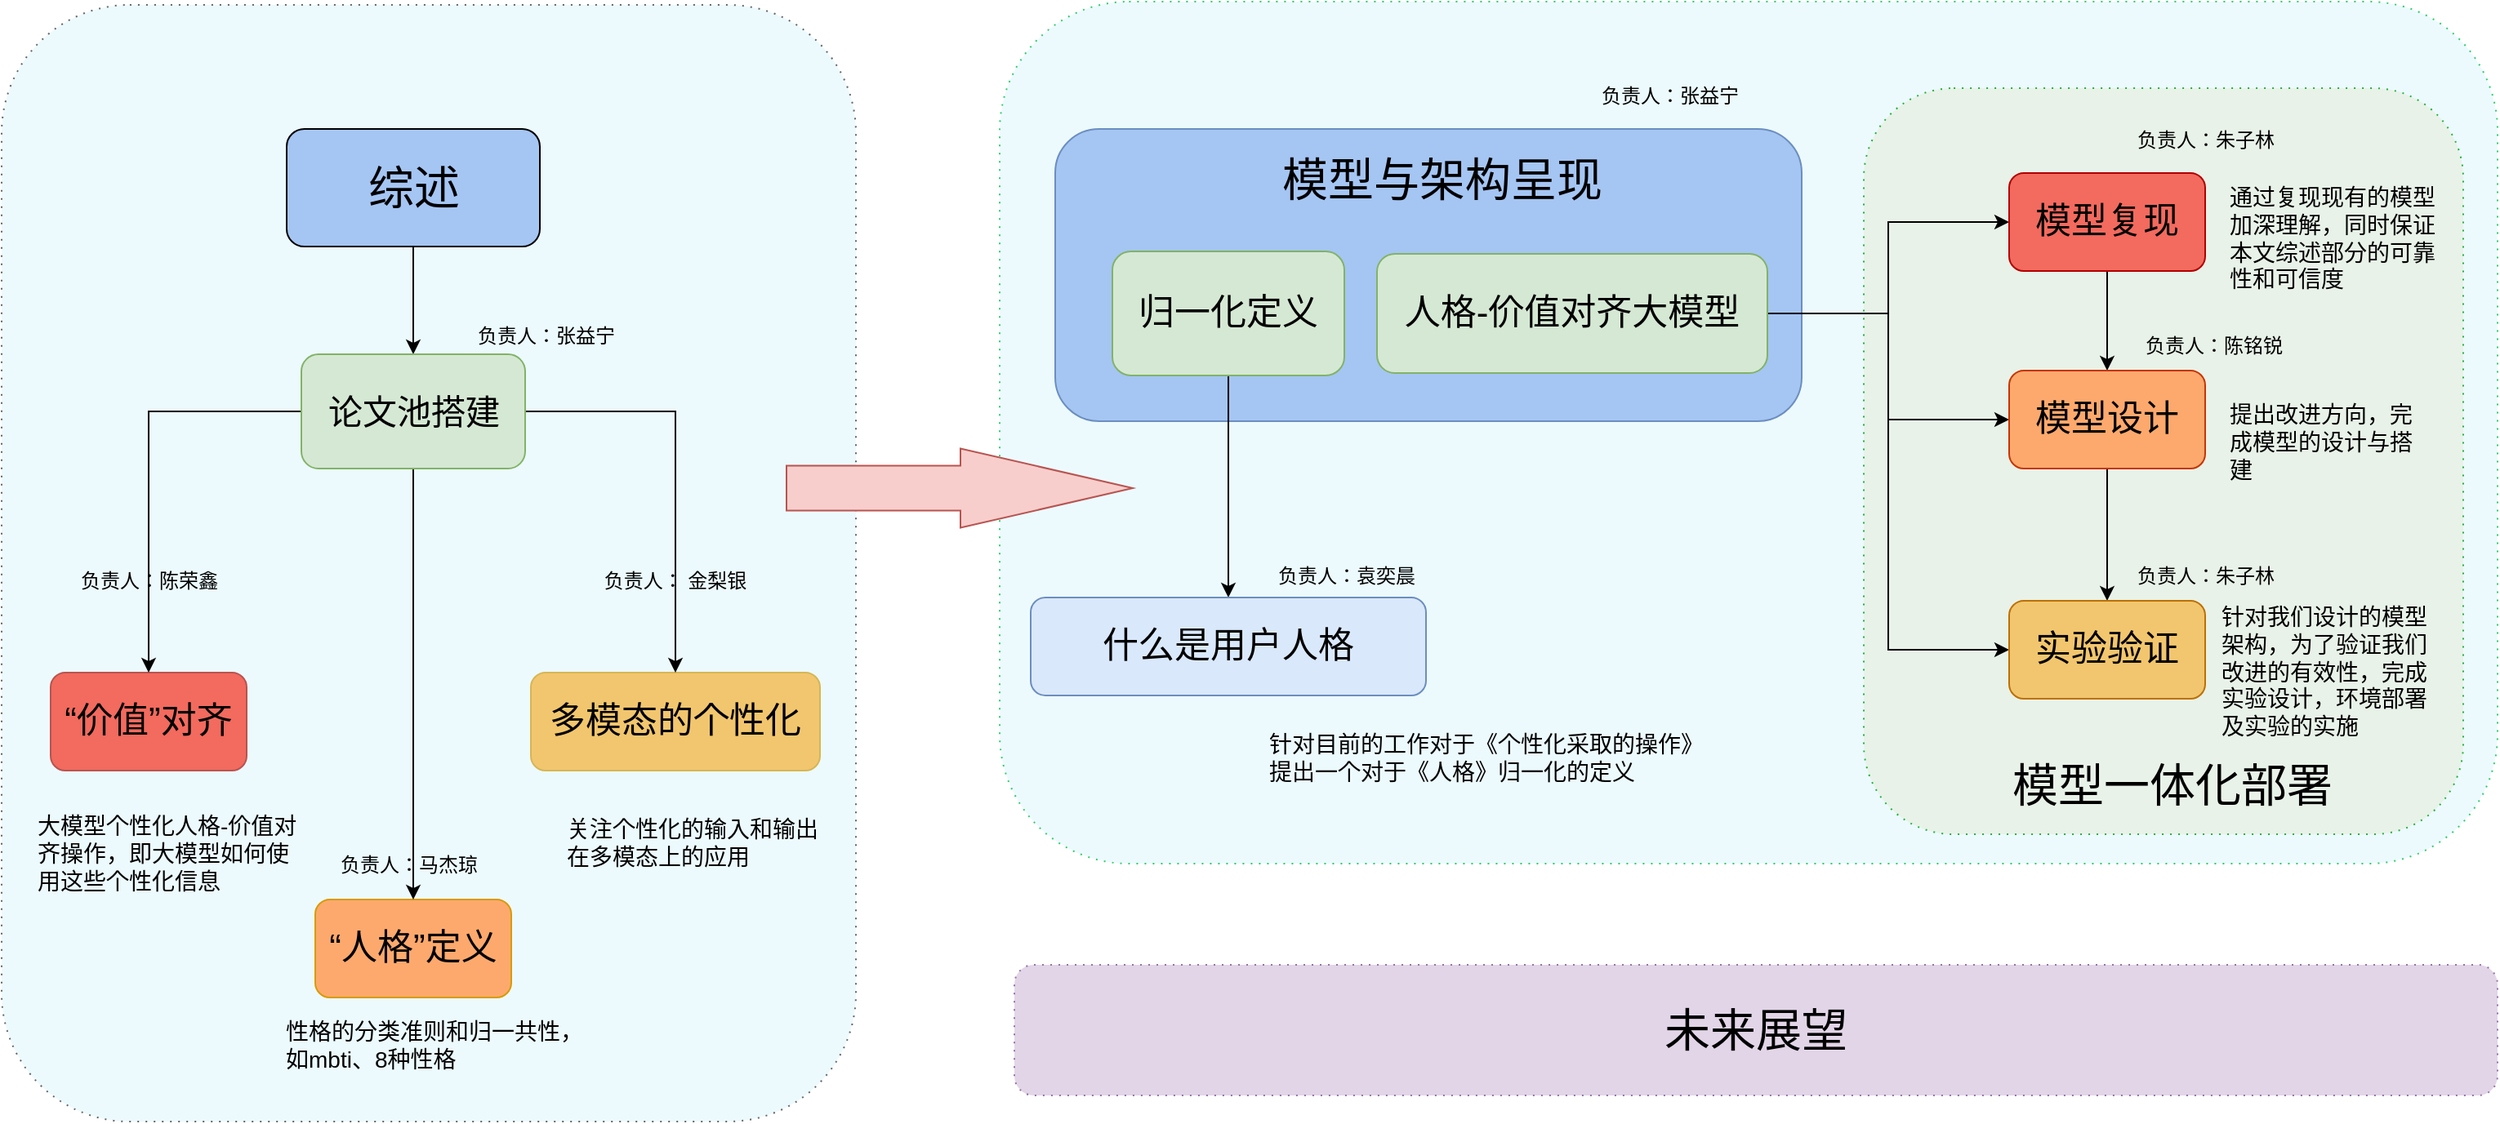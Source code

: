 <mxfile version="24.8.3">
  <diagram name="第 1 页" id="jlVK5qfQyr_egqlrKWcN">
    <mxGraphModel dx="1577" dy="945" grid="0" gridSize="10" guides="1" tooltips="1" connect="1" arrows="1" fold="1" page="1" pageScale="1" pageWidth="3300" pageHeight="4681" math="0" shadow="0">
      <root>
        <mxCell id="0" />
        <mxCell id="1" parent="0" />
        <mxCell id="gydbtc8NzU2zJaDU4UvF-22" value="" style="rounded=1;whiteSpace=wrap;html=1;dashed=1;dashPattern=1 4;strokeColor=#31CE6B;fillColor=#ECFAFE;" parent="1" vertex="1">
          <mxGeometry x="845" y="579" width="917" height="528" as="geometry" />
        </mxCell>
        <mxCell id="gydbtc8NzU2zJaDU4UvF-52" value="" style="rounded=1;whiteSpace=wrap;html=1;dashed=1;dashPattern=1 4;strokeColor=#666666;fillColor=#ECFAFE;fontColor=#333333;" parent="1" vertex="1">
          <mxGeometry x="234" y="581" width="523" height="684" as="geometry" />
        </mxCell>
        <mxCell id="gydbtc8NzU2zJaDU4UvF-15" value="" style="rounded=1;whiteSpace=wrap;html=1;fillColor=#A5C5F3;strokeColor=#6c8ebf;" parent="1" vertex="1">
          <mxGeometry x="879" y="657" width="457" height="179" as="geometry" />
        </mxCell>
        <mxCell id="gydbtc8NzU2zJaDU4UvF-33" style="edgeStyle=orthogonalEdgeStyle;rounded=0;orthogonalLoop=1;jettySize=auto;html=1;entryX=0.5;entryY=0;entryDx=0;entryDy=0;" parent="1" source="gydbtc8NzU2zJaDU4UvF-1" target="gydbtc8NzU2zJaDU4UvF-21" edge="1">
          <mxGeometry relative="1" as="geometry" />
        </mxCell>
        <mxCell id="gydbtc8NzU2zJaDU4UvF-1" value="&lt;font style=&quot;font-size: 22px;&quot;&gt;归一化定义&lt;/font&gt;" style="rounded=1;whiteSpace=wrap;html=1;fillColor=#d5e8d4;strokeColor=#82b366;" parent="1" vertex="1">
          <mxGeometry x="914" y="732" width="142" height="76" as="geometry" />
        </mxCell>
        <mxCell id="gydbtc8NzU2zJaDU4UvF-57" value="" style="rounded=1;whiteSpace=wrap;html=1;dashed=1;dashPattern=1 4;fillColor=#e8f2e8;strokeColor=#24B33C;" parent="1" vertex="1">
          <mxGeometry x="1374" y="632" width="367" height="457" as="geometry" />
        </mxCell>
        <mxCell id="gydbtc8NzU2zJaDU4UvF-62" style="edgeStyle=orthogonalEdgeStyle;rounded=0;orthogonalLoop=1;jettySize=auto;html=1;" parent="1" source="gydbtc8NzU2zJaDU4UvF-2" target="gydbtc8NzU2zJaDU4UvF-16" edge="1">
          <mxGeometry relative="1" as="geometry" />
        </mxCell>
        <mxCell id="gydbtc8NzU2zJaDU4UvF-63" style="edgeStyle=orthogonalEdgeStyle;rounded=0;orthogonalLoop=1;jettySize=auto;html=1;entryX=0;entryY=0.5;entryDx=0;entryDy=0;" parent="1" source="gydbtc8NzU2zJaDU4UvF-2" target="gydbtc8NzU2zJaDU4UvF-17" edge="1">
          <mxGeometry relative="1" as="geometry" />
        </mxCell>
        <mxCell id="gydbtc8NzU2zJaDU4UvF-66" style="edgeStyle=orthogonalEdgeStyle;rounded=0;orthogonalLoop=1;jettySize=auto;html=1;entryX=0;entryY=0.5;entryDx=0;entryDy=0;" parent="1" source="gydbtc8NzU2zJaDU4UvF-2" target="gydbtc8NzU2zJaDU4UvF-19" edge="1">
          <mxGeometry relative="1" as="geometry" />
        </mxCell>
        <mxCell id="gydbtc8NzU2zJaDU4UvF-2" value="&lt;font style=&quot;font-size: 22px;&quot;&gt;人格-价值对齐大模型&lt;/font&gt;" style="rounded=1;whiteSpace=wrap;html=1;fillColor=#d5e8d4;strokeColor=#82b366;" parent="1" vertex="1">
          <mxGeometry x="1076" y="733.5" width="239" height="73" as="geometry" />
        </mxCell>
        <mxCell id="gydbtc8NzU2zJaDU4UvF-47" style="edgeStyle=orthogonalEdgeStyle;rounded=0;orthogonalLoop=1;jettySize=auto;html=1;entryX=0.5;entryY=0;entryDx=0;entryDy=0;" parent="1" source="gydbtc8NzU2zJaDU4UvF-3" target="gydbtc8NzU2zJaDU4UvF-13" edge="1">
          <mxGeometry relative="1" as="geometry" />
        </mxCell>
        <mxCell id="gydbtc8NzU2zJaDU4UvF-3" value="&lt;font style=&quot;font-size: 28px;&quot;&gt;综述&lt;/font&gt;" style="rounded=1;whiteSpace=wrap;html=1;fillColor=#A5C5F3;" parent="1" vertex="1">
          <mxGeometry x="408.5" y="657" width="155" height="72" as="geometry" />
        </mxCell>
        <mxCell id="gydbtc8NzU2zJaDU4UvF-7" value="&lt;font style=&quot;font-size: 22px;&quot;&gt;“人格”定义&lt;/font&gt;" style="rounded=1;whiteSpace=wrap;html=1;fillColor=#FDA96D;strokeColor=#d79b00;" parent="1" vertex="1">
          <mxGeometry x="426" y="1129" width="120" height="60" as="geometry" />
        </mxCell>
        <mxCell id="gydbtc8NzU2zJaDU4UvF-8" value="性格的分类准则和归一共性，如mbti、8种性格" style="text;whiteSpace=wrap;fontSize=14;" parent="1" vertex="1">
          <mxGeometry x="406" y="1195" width="197" height="36" as="geometry" />
        </mxCell>
        <mxCell id="gydbtc8NzU2zJaDU4UvF-9" value="大模型个性化人格-价值对齐操作，即大模型如何使用这些个性化信息" style="text;whiteSpace=wrap;fontSize=14;" parent="1" vertex="1">
          <mxGeometry x="254" y="1069" width="161" height="36" as="geometry" />
        </mxCell>
        <mxCell id="gydbtc8NzU2zJaDU4UvF-10" value="&lt;font style=&quot;font-size: 22px;&quot;&gt;“价值”对齐&lt;/font&gt;" style="rounded=1;whiteSpace=wrap;html=1;fillColor=#F36A5E;strokeColor=#b85450;" parent="1" vertex="1">
          <mxGeometry x="264" y="990" width="120" height="60" as="geometry" />
        </mxCell>
        <mxCell id="gydbtc8NzU2zJaDU4UvF-11" value="&lt;font style=&quot;font-size: 22px;&quot;&gt;多模态的个性化&lt;/font&gt;" style="rounded=1;whiteSpace=wrap;html=1;fillColor=#F2C66E;strokeColor=#d6b656;" parent="1" vertex="1">
          <mxGeometry x="558" y="990" width="177" height="60" as="geometry" />
        </mxCell>
        <mxCell id="gydbtc8NzU2zJaDU4UvF-12" value="关注个性化的输入和输出在多模态上的应用" style="text;whiteSpace=wrap;fontSize=14;" parent="1" vertex="1">
          <mxGeometry x="578" y="1071" width="159" height="36" as="geometry" />
        </mxCell>
        <mxCell id="gydbtc8NzU2zJaDU4UvF-48" style="edgeStyle=orthogonalEdgeStyle;rounded=0;orthogonalLoop=1;jettySize=auto;html=1;entryX=0.5;entryY=0;entryDx=0;entryDy=0;" parent="1" source="gydbtc8NzU2zJaDU4UvF-13" target="gydbtc8NzU2zJaDU4UvF-10" edge="1">
          <mxGeometry relative="1" as="geometry" />
        </mxCell>
        <mxCell id="gydbtc8NzU2zJaDU4UvF-49" style="edgeStyle=orthogonalEdgeStyle;rounded=0;orthogonalLoop=1;jettySize=auto;html=1;" parent="1" source="gydbtc8NzU2zJaDU4UvF-13" target="gydbtc8NzU2zJaDU4UvF-7" edge="1">
          <mxGeometry relative="1" as="geometry" />
        </mxCell>
        <mxCell id="gydbtc8NzU2zJaDU4UvF-50" style="edgeStyle=orthogonalEdgeStyle;rounded=0;orthogonalLoop=1;jettySize=auto;html=1;" parent="1" source="gydbtc8NzU2zJaDU4UvF-13" target="gydbtc8NzU2zJaDU4UvF-11" edge="1">
          <mxGeometry relative="1" as="geometry" />
        </mxCell>
        <mxCell id="gydbtc8NzU2zJaDU4UvF-13" value="&lt;font style=&quot;font-size: 21px;&quot;&gt;论文池搭建&lt;/font&gt;" style="rounded=1;whiteSpace=wrap;html=1;fillColor=#d5e8d4;strokeColor=#82b366;" parent="1" vertex="1">
          <mxGeometry x="417.5" y="795" width="137" height="70" as="geometry" />
        </mxCell>
        <mxCell id="gydbtc8NzU2zJaDU4UvF-24" style="edgeStyle=orthogonalEdgeStyle;rounded=0;orthogonalLoop=1;jettySize=auto;html=1;" parent="1" source="gydbtc8NzU2zJaDU4UvF-16" target="gydbtc8NzU2zJaDU4UvF-17" edge="1">
          <mxGeometry relative="1" as="geometry" />
        </mxCell>
        <mxCell id="gydbtc8NzU2zJaDU4UvF-16" value="&lt;font color=&quot;#000000&quot; style=&quot;font-size: 22px;&quot;&gt;模型复现&lt;/font&gt;" style="rounded=1;whiteSpace=wrap;html=1;fillColor=#F36A5E;fontColor=#ffffff;strokeColor=#B20000;" parent="1" vertex="1">
          <mxGeometry x="1463" y="684" width="120" height="60" as="geometry" />
        </mxCell>
        <mxCell id="gydbtc8NzU2zJaDU4UvF-25" style="edgeStyle=orthogonalEdgeStyle;rounded=0;orthogonalLoop=1;jettySize=auto;html=1;" parent="1" source="gydbtc8NzU2zJaDU4UvF-17" target="gydbtc8NzU2zJaDU4UvF-19" edge="1">
          <mxGeometry relative="1" as="geometry" />
        </mxCell>
        <mxCell id="gydbtc8NzU2zJaDU4UvF-17" value="&lt;font style=&quot;font-size: 22px;&quot;&gt;模型设计&lt;/font&gt;" style="rounded=1;whiteSpace=wrap;html=1;fillColor=#FDA96D;fontColor=#000000;strokeColor=#C73500;" parent="1" vertex="1">
          <mxGeometry x="1463" y="805" width="120" height="60" as="geometry" />
        </mxCell>
        <mxCell id="gydbtc8NzU2zJaDU4UvF-19" value="&lt;font style=&quot;font-size: 22px;&quot;&gt;实验验证&lt;/font&gt;" style="rounded=1;whiteSpace=wrap;html=1;fillColor=#F2C66E;fontColor=#000000;strokeColor=#BD7000;" parent="1" vertex="1">
          <mxGeometry x="1463" y="946" width="120" height="60" as="geometry" />
        </mxCell>
        <mxCell id="gydbtc8NzU2zJaDU4UvF-21" value="&lt;font style=&quot;font-size: 22px;&quot;&gt;什么是用户人格&lt;/font&gt;" style="rounded=1;whiteSpace=wrap;html=1;fillColor=#dae8fc;strokeColor=#6c8ebf;" parent="1" vertex="1">
          <mxGeometry x="864" y="944" width="242" height="60" as="geometry" />
        </mxCell>
        <mxCell id="gydbtc8NzU2zJaDU4UvF-27" value="" style="shape=flexArrow;endArrow=classic;html=1;rounded=0;width=27.5;endSize=34.833;fillColor=#f8cecc;strokeColor=#b85450;" parent="1" edge="1">
          <mxGeometry width="50" height="50" relative="1" as="geometry">
            <mxPoint x="714" y="877" as="sourcePoint" />
            <mxPoint x="927" y="877" as="targetPoint" />
          </mxGeometry>
        </mxCell>
        <mxCell id="gydbtc8NzU2zJaDU4UvF-28" value="&lt;font style=&quot;font-size: 28px;&quot;&gt;模型与架构呈现&lt;/font&gt;" style="text;html=1;align=center;verticalAlign=middle;whiteSpace=wrap;rounded=0;" parent="1" vertex="1">
          <mxGeometry x="1005" y="673" width="222" height="30" as="geometry" />
        </mxCell>
        <mxCell id="gydbtc8NzU2zJaDU4UvF-29" value="&lt;font style=&quot;font-size: 28px;&quot;&gt;未来展望&lt;/font&gt;" style="rounded=1;whiteSpace=wrap;html=1;fillColor=#e1d5e7;strokeColor=#9673a6;dashed=1;dashPattern=1 4;" parent="1" vertex="1">
          <mxGeometry x="854" y="1169" width="908" height="80" as="geometry" />
        </mxCell>
        <mxCell id="gydbtc8NzU2zJaDU4UvF-36" value="负责人：朱子林" style="text;html=1;align=center;verticalAlign=middle;whiteSpace=wrap;rounded=0;" parent="1" vertex="1">
          <mxGeometry x="1526" y="649" width="115" height="30" as="geometry" />
        </mxCell>
        <mxCell id="gydbtc8NzU2zJaDU4UvF-37" value="负责人：朱子林" style="text;html=1;align=center;verticalAlign=middle;whiteSpace=wrap;rounded=0;" parent="1" vertex="1">
          <mxGeometry x="1526" y="916" width="115" height="30" as="geometry" />
        </mxCell>
        <mxCell id="gydbtc8NzU2zJaDU4UvF-38" value="负责人：陈铭锐" style="text;html=1;align=center;verticalAlign=middle;whiteSpace=wrap;rounded=0;" parent="1" vertex="1">
          <mxGeometry x="1531" y="775" width="115" height="30" as="geometry" />
        </mxCell>
        <mxCell id="gydbtc8NzU2zJaDU4UvF-39" value="负责人：袁奕晨" style="text;html=1;align=center;verticalAlign=middle;whiteSpace=wrap;rounded=0;" parent="1" vertex="1">
          <mxGeometry x="1000" y="916" width="115" height="30" as="geometry" />
        </mxCell>
        <mxCell id="gydbtc8NzU2zJaDU4UvF-40" value="针对目前的工作对于《个性化采取的操作》&#xa;提出一个对于《人格》归一化的定义" style="text;whiteSpace=wrap;fontSize=14;" parent="1" vertex="1">
          <mxGeometry x="1008" y="1019" width="271" height="58" as="geometry" />
        </mxCell>
        <mxCell id="gydbtc8NzU2zJaDU4UvF-41" value="针对我们设计的模型架构，为了验证我们改进的有效性，完成实验设计，环境部署及实验的实施" style="text;whiteSpace=wrap;fontSize=14;" parent="1" vertex="1">
          <mxGeometry x="1591" y="941" width="128" height="36" as="geometry" />
        </mxCell>
        <mxCell id="gydbtc8NzU2zJaDU4UvF-42" value="提出改进方向，完成模型的设计与搭建" style="text;whiteSpace=wrap;fontSize=14;" parent="1" vertex="1">
          <mxGeometry x="1596" y="816.5" width="118" height="27" as="geometry" />
        </mxCell>
        <mxCell id="gydbtc8NzU2zJaDU4UvF-43" value="通过复现现有的模型加深理解，同时保证本文综述部分的可靠性和可信度" style="text;whiteSpace=wrap;fontSize=14;" parent="1" vertex="1">
          <mxGeometry x="1596" y="684" width="140" height="78" as="geometry" />
        </mxCell>
        <mxCell id="gydbtc8NzU2zJaDU4UvF-44" value="负责人：张益宁" style="text;html=1;align=center;verticalAlign=middle;whiteSpace=wrap;rounded=0;" parent="1" vertex="1">
          <mxGeometry x="510" y="769" width="115" height="30" as="geometry" />
        </mxCell>
        <mxCell id="gydbtc8NzU2zJaDU4UvF-45" value="负责人：张益宁" style="text;html=1;align=center;verticalAlign=middle;whiteSpace=wrap;rounded=0;" parent="1" vertex="1">
          <mxGeometry x="1197.5" y="622" width="115" height="30" as="geometry" />
        </mxCell>
        <mxCell id="gydbtc8NzU2zJaDU4UvF-54" value="负责人：陈荣鑫" style="text;html=1;align=center;verticalAlign=middle;whiteSpace=wrap;rounded=0;" parent="1" vertex="1">
          <mxGeometry x="266.5" y="919" width="115" height="30" as="geometry" />
        </mxCell>
        <mxCell id="gydbtc8NzU2zJaDU4UvF-55" value="负责人：马杰琼" style="text;html=1;align=center;verticalAlign=middle;whiteSpace=wrap;rounded=0;" parent="1" vertex="1">
          <mxGeometry x="426" y="1093" width="115" height="30" as="geometry" />
        </mxCell>
        <mxCell id="gydbtc8NzU2zJaDU4UvF-56" value="负责人：&lt;span style=&quot;background-color: initial;&quot;&gt;&amp;nbsp;&lt;/span&gt;&lt;span style=&quot;background-color: initial;&quot;&gt;金梨银&lt;/span&gt;" style="text;html=1;align=center;verticalAlign=middle;whiteSpace=wrap;rounded=0;" parent="1" vertex="1">
          <mxGeometry x="589" y="919" width="115" height="30" as="geometry" />
        </mxCell>
        <mxCell id="gydbtc8NzU2zJaDU4UvF-58" value="&lt;span style=&quot;font-size: 28px;&quot;&gt;模型一体化部署&lt;/span&gt;" style="text;html=1;align=center;verticalAlign=middle;whiteSpace=wrap;rounded=0;" parent="1" vertex="1">
          <mxGeometry x="1454" y="1044" width="218" height="30" as="geometry" />
        </mxCell>
      </root>
    </mxGraphModel>
  </diagram>
</mxfile>
